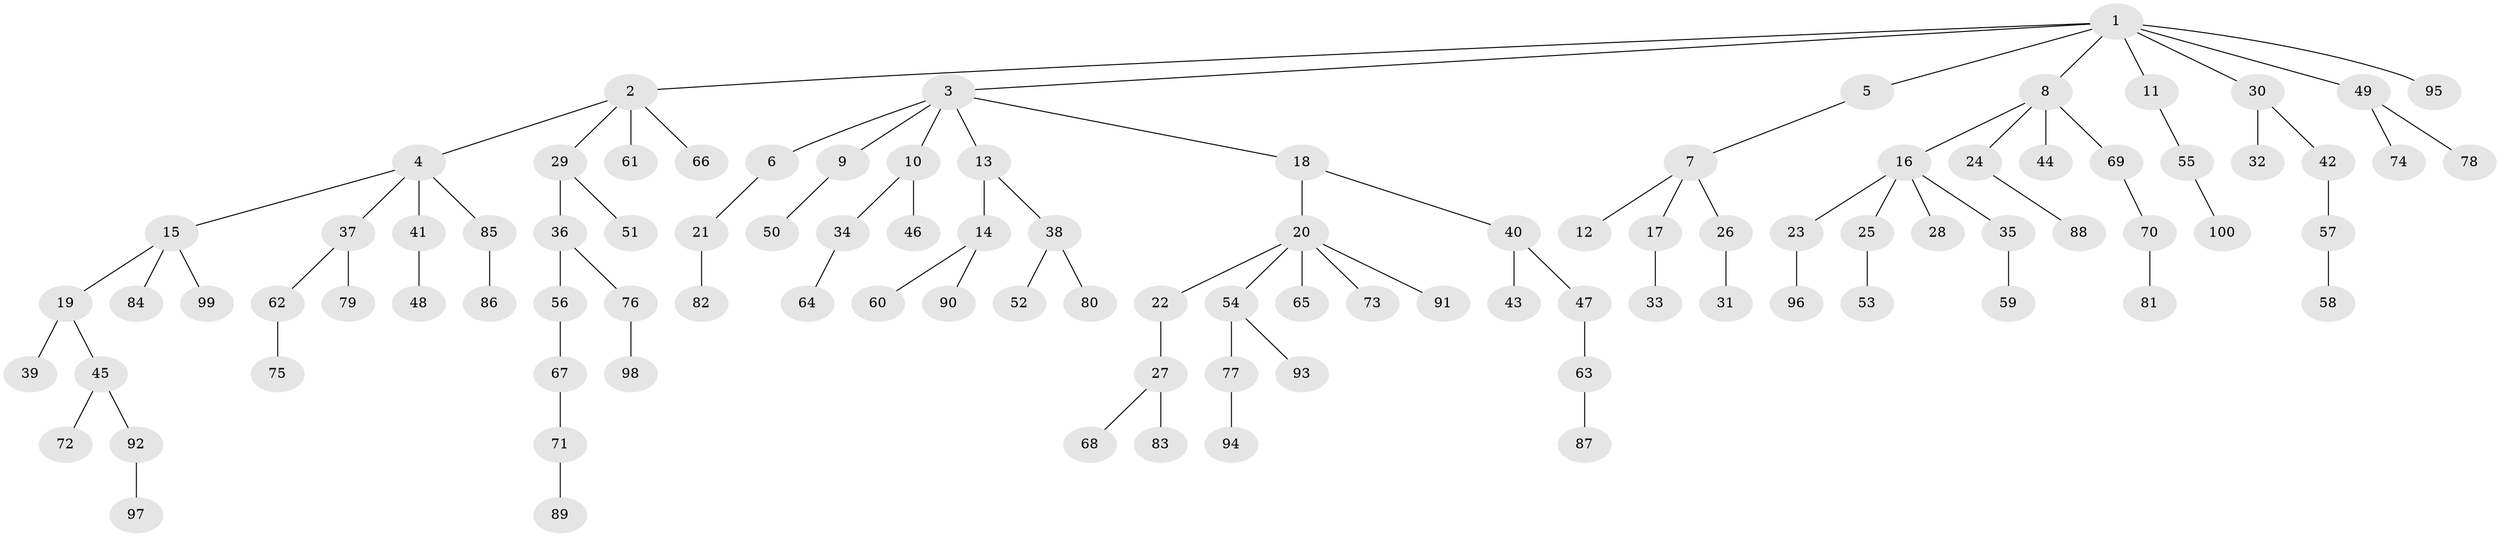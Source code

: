 // Generated by graph-tools (version 1.1) at 2025/11/02/21/25 10:11:10]
// undirected, 100 vertices, 99 edges
graph export_dot {
graph [start="1"]
  node [color=gray90,style=filled];
  1;
  2;
  3;
  4;
  5;
  6;
  7;
  8;
  9;
  10;
  11;
  12;
  13;
  14;
  15;
  16;
  17;
  18;
  19;
  20;
  21;
  22;
  23;
  24;
  25;
  26;
  27;
  28;
  29;
  30;
  31;
  32;
  33;
  34;
  35;
  36;
  37;
  38;
  39;
  40;
  41;
  42;
  43;
  44;
  45;
  46;
  47;
  48;
  49;
  50;
  51;
  52;
  53;
  54;
  55;
  56;
  57;
  58;
  59;
  60;
  61;
  62;
  63;
  64;
  65;
  66;
  67;
  68;
  69;
  70;
  71;
  72;
  73;
  74;
  75;
  76;
  77;
  78;
  79;
  80;
  81;
  82;
  83;
  84;
  85;
  86;
  87;
  88;
  89;
  90;
  91;
  92;
  93;
  94;
  95;
  96;
  97;
  98;
  99;
  100;
  1 -- 2;
  1 -- 3;
  1 -- 5;
  1 -- 8;
  1 -- 11;
  1 -- 30;
  1 -- 49;
  1 -- 95;
  2 -- 4;
  2 -- 29;
  2 -- 61;
  2 -- 66;
  3 -- 6;
  3 -- 9;
  3 -- 10;
  3 -- 13;
  3 -- 18;
  4 -- 15;
  4 -- 37;
  4 -- 41;
  4 -- 85;
  5 -- 7;
  6 -- 21;
  7 -- 12;
  7 -- 17;
  7 -- 26;
  8 -- 16;
  8 -- 24;
  8 -- 44;
  8 -- 69;
  9 -- 50;
  10 -- 34;
  10 -- 46;
  11 -- 55;
  13 -- 14;
  13 -- 38;
  14 -- 60;
  14 -- 90;
  15 -- 19;
  15 -- 84;
  15 -- 99;
  16 -- 23;
  16 -- 25;
  16 -- 28;
  16 -- 35;
  17 -- 33;
  18 -- 20;
  18 -- 40;
  19 -- 39;
  19 -- 45;
  20 -- 22;
  20 -- 54;
  20 -- 65;
  20 -- 73;
  20 -- 91;
  21 -- 82;
  22 -- 27;
  23 -- 96;
  24 -- 88;
  25 -- 53;
  26 -- 31;
  27 -- 68;
  27 -- 83;
  29 -- 36;
  29 -- 51;
  30 -- 32;
  30 -- 42;
  34 -- 64;
  35 -- 59;
  36 -- 56;
  36 -- 76;
  37 -- 62;
  37 -- 79;
  38 -- 52;
  38 -- 80;
  40 -- 43;
  40 -- 47;
  41 -- 48;
  42 -- 57;
  45 -- 72;
  45 -- 92;
  47 -- 63;
  49 -- 74;
  49 -- 78;
  54 -- 77;
  54 -- 93;
  55 -- 100;
  56 -- 67;
  57 -- 58;
  62 -- 75;
  63 -- 87;
  67 -- 71;
  69 -- 70;
  70 -- 81;
  71 -- 89;
  76 -- 98;
  77 -- 94;
  85 -- 86;
  92 -- 97;
}
